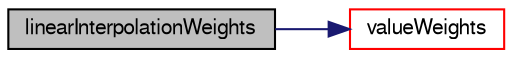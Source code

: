 digraph "linearInterpolationWeights"
{
  bgcolor="transparent";
  edge [fontname="FreeSans",fontsize="10",labelfontname="FreeSans",labelfontsize="10"];
  node [fontname="FreeSans",fontsize="10",shape=record];
  rankdir="LR";
  Node0 [label="linearInterpolationWeights",height=0.2,width=0.4,color="black", fillcolor="grey75", style="filled", fontcolor="black"];
  Node0 -> Node1 [color="midnightblue",fontsize="10",style="solid",fontname="FreeSans"];
  Node1 [label="valueWeights",height=0.2,width=0.4,color="red",URL="$a26754.html#af5a583ed770fba7cf1e0c968f80ac48e",tooltip="Calculate weights and indices to calculate t from samples. "];
}
